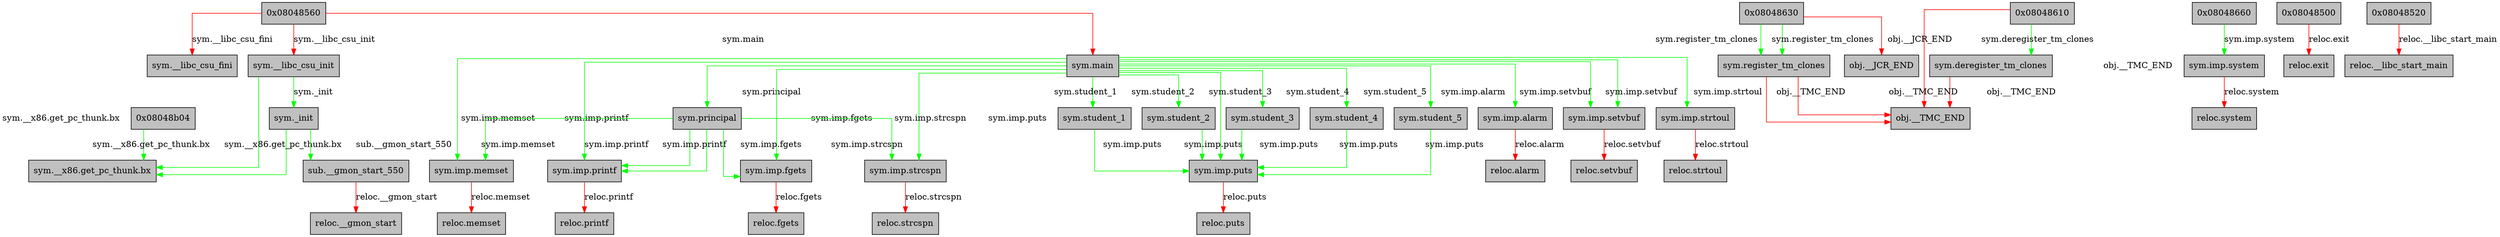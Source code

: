 digraph code {
	graph [bgcolor=white fontname="Courier" splines="ortho"];
	node [fillcolor=gray style=filled shape=box];
	edge [arrowhead="normal"];
	"0x08048560" -> "0x08048b00" [label="sym.__libc_csu_fini" color="red" URL="sym.__libc_csu_fini/0x08048b00"];
	"0x08048b00" [label="sym.__libc_csu_fini" URL="sym.__libc_csu_fini/0x08048b00"];
	"0x08048560" -> "0x08048aa0" [label="sym.__libc_csu_init" color="red" URL="sym.__libc_csu_init/0x08048aa0"];
	"0x08048aa0" [label="sym.__libc_csu_init" URL="sym.__libc_csu_init/0x08048aa0"];
	"0x08048560" -> "0x08048690" [label="sym.main" color="red" URL="sym.main/0x08048690"];
	"0x08048690" [label="sym.main" URL="sym.main/0x08048690"];
	"0x080485a0" -> "0x0804a040" [label="obj.__TMC_END" color="red" URL="obj.__TMC_END/0x0804a040"];
	"0x0804a040" [label="obj.__TMC_END" URL="obj.__TMC_END/0x0804a040"];
	"0x080485d0" -> "0x0804a040" [label="obj.__TMC_END" color="red" URL="obj.__TMC_END/0x0804a040"];
	"0x0804a040" [label="obj.__TMC_END" URL="obj.__TMC_END/0x0804a040"];
	"0x080485d0" -> "0x0804a040" [label="obj.__TMC_END" color="red" URL="obj.__TMC_END/0x0804a040"];
	"0x0804a040" [label="obj.__TMC_END" URL="obj.__TMC_END/0x0804a040"];
	"0x08048610" -> "0x080485a0" [label="sym.deregister_tm_clones" color="green" URL="sym.deregister_tm_clones/0x080485a0"];
	"0x080485a0" [label="sym.deregister_tm_clones" URL="sym.deregister_tm_clones/0x080485a0"];
	"0x08048610" -> "0x0804a040" [label="obj.__TMC_END" color="red" URL="obj.__TMC_END/0x0804a040"];
	"0x0804a040" [label="obj.__TMC_END" URL="obj.__TMC_END/0x0804a040"];
	"0x08048630" -> "0x08049f00" [label="obj.__JCR_END" color="red" URL="obj.__JCR_END/0x08049f00"];
	"0x08049f00" [label="obj.__JCR_END" URL="obj.__JCR_END/0x08049f00"];
	"0x08048630" -> "0x080485d0" [label="sym.register_tm_clones" color="green" URL="sym.register_tm_clones/0x080485d0"];
	"0x080485d0" [label="sym.register_tm_clones" URL="sym.register_tm_clones/0x080485d0"];
	"0x08048630" -> "0x080485d0" [label="sym.register_tm_clones" color="green" URL="sym.register_tm_clones/0x080485d0"];
	"0x080485d0" [label="sym.register_tm_clones" URL="sym.register_tm_clones/0x080485d0"];
	"0x080489d0" -> "0x08048540" [label="sym.imp.memset" color="green" URL="sym.imp.memset/0x08048540"];
	"0x08048540" [label="sym.imp.memset" URL="sym.imp.memset/0x08048540"];
	"0x080489d0" -> "0x080484a0" [label="sym.imp.printf" color="green" URL="sym.imp.printf/0x080484a0"];
	"0x080484a0" [label="sym.imp.printf" URL="sym.imp.printf/0x080484a0"];
	"0x080489d0" -> "0x080484c0" [label="sym.imp.fgets" color="green" URL="sym.imp.fgets/0x080484c0"];
	"0x080484c0" [label="sym.imp.fgets" URL="sym.imp.fgets/0x080484c0"];
	"0x080489d0" -> "0x080484b0" [label="sym.imp.strcspn" color="green" URL="sym.imp.strcspn/0x080484b0"];
	"0x080484b0" [label="sym.imp.strcspn" URL="sym.imp.strcspn/0x080484b0"];
	"0x080489d0" -> "0x080484a0" [label="sym.imp.printf" color="green" URL="sym.imp.printf/0x080484a0"];
	"0x080484a0" [label="sym.imp.printf" URL="sym.imp.printf/0x080484a0"];
	"0x08048540" -> "0x0804a034" [label="reloc.memset" color="red" URL="reloc.memset/0x0804a034"];
	"0x0804a034" [label="reloc.memset" URL="reloc.memset/0x0804a034"];
	"0x080484a0" -> "0x0804a00c" [label="reloc.printf" color="red" URL="reloc.printf/0x0804a00c"];
	"0x0804a00c" [label="reloc.printf" URL="reloc.printf/0x0804a00c"];
	"0x080484c0" -> "0x0804a014" [label="reloc.fgets" color="red" URL="reloc.fgets/0x0804a014"];
	"0x0804a014" [label="reloc.fgets" URL="reloc.fgets/0x0804a014"];
	"0x080484b0" -> "0x0804a010" [label="reloc.strcspn" color="red" URL="reloc.strcspn/0x0804a010"];
	"0x0804a010" [label="reloc.strcspn" URL="reloc.strcspn/0x0804a010"];
	"0x080488e0" -> "0x080484e0" [label="sym.imp.puts" color="green" URL="sym.imp.puts/0x080484e0"];
	"0x080484e0" [label="sym.imp.puts" URL="sym.imp.puts/0x080484e0"];
	"0x080484e0" -> "0x0804a01c" [label="reloc.puts" color="red" URL="reloc.puts/0x0804a01c"];
	"0x0804a01c" [label="reloc.puts" URL="reloc.puts/0x0804a01c"];
	"0x08048910" -> "0x080484e0" [label="sym.imp.puts" color="green" URL="sym.imp.puts/0x080484e0"];
	"0x080484e0" [label="sym.imp.puts" URL="sym.imp.puts/0x080484e0"];
	"0x08048940" -> "0x080484e0" [label="sym.imp.puts" color="green" URL="sym.imp.puts/0x080484e0"];
	"0x080484e0" [label="sym.imp.puts" URL="sym.imp.puts/0x080484e0"];
	"0x08048970" -> "0x080484e0" [label="sym.imp.puts" color="green" URL="sym.imp.puts/0x080484e0"];
	"0x080484e0" [label="sym.imp.puts" URL="sym.imp.puts/0x080484e0"];
	"0x080489a0" -> "0x080484e0" [label="sym.imp.puts" color="green" URL="sym.imp.puts/0x080484e0"];
	"0x080484e0" [label="sym.imp.puts" URL="sym.imp.puts/0x080484e0"];
	"0x08048b04" -> "0x08048590" [label="sym.__x86.get_pc_thunk.bx" color="green" URL="sym.__x86.get_pc_thunk.bx/0x08048590"];
	"0x08048590" [label="sym.__x86.get_pc_thunk.bx" URL="sym.__x86.get_pc_thunk.bx/0x08048590"];
	"0x08048aa0" -> "0x08048590" [label="sym.__x86.get_pc_thunk.bx" color="green" URL="sym.__x86.get_pc_thunk.bx/0x08048590"];
	"0x08048590" [label="sym.__x86.get_pc_thunk.bx" URL="sym.__x86.get_pc_thunk.bx/0x08048590"];
	"0x08048aa0" -> "0x08048468" [label="sym._init" color="green" URL="sym._init/0x08048468"];
	"0x08048468" [label="sym._init" URL="sym._init/0x08048468"];
	"0x08048690" -> "0x080484d0" [label="sym.imp.alarm" color="green" URL="sym.imp.alarm/0x080484d0"];
	"0x080484d0" [label="sym.imp.alarm" URL="sym.imp.alarm/0x080484d0"];
	"0x08048690" -> "0x08048530" [label="sym.imp.setvbuf" color="green" URL="sym.imp.setvbuf/0x08048530"];
	"0x08048530" [label="sym.imp.setvbuf" URL="sym.imp.setvbuf/0x08048530"];
	"0x08048690" -> "0x08048530" [label="sym.imp.setvbuf" color="green" URL="sym.imp.setvbuf/0x08048530"];
	"0x08048530" [label="sym.imp.setvbuf" URL="sym.imp.setvbuf/0x08048530"];
	"0x08048690" -> "0x080484a0" [label="sym.imp.printf" color="green" URL="sym.imp.printf/0x080484a0"];
	"0x080484a0" [label="sym.imp.printf" URL="sym.imp.printf/0x080484a0"];
	"0x08048690" -> "0x08048540" [label="sym.imp.memset" color="green" URL="sym.imp.memset/0x08048540"];
	"0x08048540" [label="sym.imp.memset" URL="sym.imp.memset/0x08048540"];
	"0x08048690" -> "0x080484c0" [label="sym.imp.fgets" color="green" URL="sym.imp.fgets/0x080484c0"];
	"0x080484c0" [label="sym.imp.fgets" URL="sym.imp.fgets/0x080484c0"];
	"0x08048690" -> "0x080484b0" [label="sym.imp.strcspn" color="green" URL="sym.imp.strcspn/0x080484b0"];
	"0x080484b0" [label="sym.imp.strcspn" URL="sym.imp.strcspn/0x080484b0"];
	"0x08048690" -> "0x08048510" [label="sym.imp.strtoul" color="green" URL="sym.imp.strtoul/0x08048510"];
	"0x08048510" [label="sym.imp.strtoul" URL="sym.imp.strtoul/0x08048510"];
	"0x08048690" -> "0x080484e0" [label="sym.imp.puts" color="green" URL="sym.imp.puts/0x080484e0"];
	"0x080484e0" [label="sym.imp.puts" URL="sym.imp.puts/0x080484e0"];
	"0x08048690" -> "0x080489d0" [label="sym.principal" color="green" URL="sym.principal/0x080489d0"];
	"0x080489d0" [label="sym.principal" URL="sym.principal/0x080489d0"];
	"0x08048690" -> "0x080489a0" [label="sym.student_5" color="green" URL="sym.student_5/0x080489a0"];
	"0x080489a0" [label="sym.student_5" URL="sym.student_5/0x080489a0"];
	"0x08048690" -> "0x08048970" [label="sym.student_4" color="green" URL="sym.student_4/0x08048970"];
	"0x08048970" [label="sym.student_4" URL="sym.student_4/0x08048970"];
	"0x08048690" -> "0x08048940" [label="sym.student_3" color="green" URL="sym.student_3/0x08048940"];
	"0x08048940" [label="sym.student_3" URL="sym.student_3/0x08048940"];
	"0x08048690" -> "0x08048910" [label="sym.student_2" color="green" URL="sym.student_2/0x08048910"];
	"0x08048910" [label="sym.student_2" URL="sym.student_2/0x08048910"];
	"0x08048690" -> "0x080488e0" [label="sym.student_1" color="green" URL="sym.student_1/0x080488e0"];
	"0x080488e0" [label="sym.student_1" URL="sym.student_1/0x080488e0"];
	"0x08048660" -> "0x080484f0" [label="sym.imp.system" color="green" URL="sym.imp.system/0x080484f0"];
	"0x080484f0" [label="sym.imp.system" URL="sym.imp.system/0x080484f0"];
	"0x080484f0" -> "0x0804a020" [label="reloc.system" color="red" URL="reloc.system/0x0804a020"];
	"0x0804a020" [label="reloc.system" URL="reloc.system/0x0804a020"];
	"0x08048468" -> "0x08048590" [label="sym.__x86.get_pc_thunk.bx" color="green" URL="sym.__x86.get_pc_thunk.bx/0x08048590"];
	"0x08048590" [label="sym.__x86.get_pc_thunk.bx" URL="sym.__x86.get_pc_thunk.bx/0x08048590"];
	"0x08048468" -> "0x08048550" [label="sub.__gmon_start_550" color="green" URL="sub.__gmon_start_550/0x08048550"];
	"0x08048550" [label="sub.__gmon_start_550" URL="sub.__gmon_start_550/0x08048550"];
	"0x08048550" -> "0x08049ff4" [label="reloc.__gmon_start" color="red" URL="reloc.__gmon_start/0x08049ff4"];
	"0x08049ff4" [label="reloc.__gmon_start" URL="reloc.__gmon_start/0x08049ff4"];
	"0x080484d0" -> "0x0804a018" [label="reloc.alarm" color="red" URL="reloc.alarm/0x0804a018"];
	"0x0804a018" [label="reloc.alarm" URL="reloc.alarm/0x0804a018"];
	"0x08048500" -> "0x0804a024" [label="reloc.exit" color="red" URL="reloc.exit/0x0804a024"];
	"0x0804a024" [label="reloc.exit" URL="reloc.exit/0x0804a024"];
	"0x08048510" -> "0x0804a028" [label="reloc.strtoul" color="red" URL="reloc.strtoul/0x0804a028"];
	"0x0804a028" [label="reloc.strtoul" URL="reloc.strtoul/0x0804a028"];
	"0x08048520" -> "0x0804a02c" [label="reloc.__libc_start_main" color="red" URL="reloc.__libc_start_main/0x0804a02c"];
	"0x0804a02c" [label="reloc.__libc_start_main" URL="reloc.__libc_start_main/0x0804a02c"];
	"0x08048530" -> "0x0804a030" [label="reloc.setvbuf" color="red" URL="reloc.setvbuf/0x0804a030"];
	"0x0804a030" [label="reloc.setvbuf" URL="reloc.setvbuf/0x0804a030"];
}
